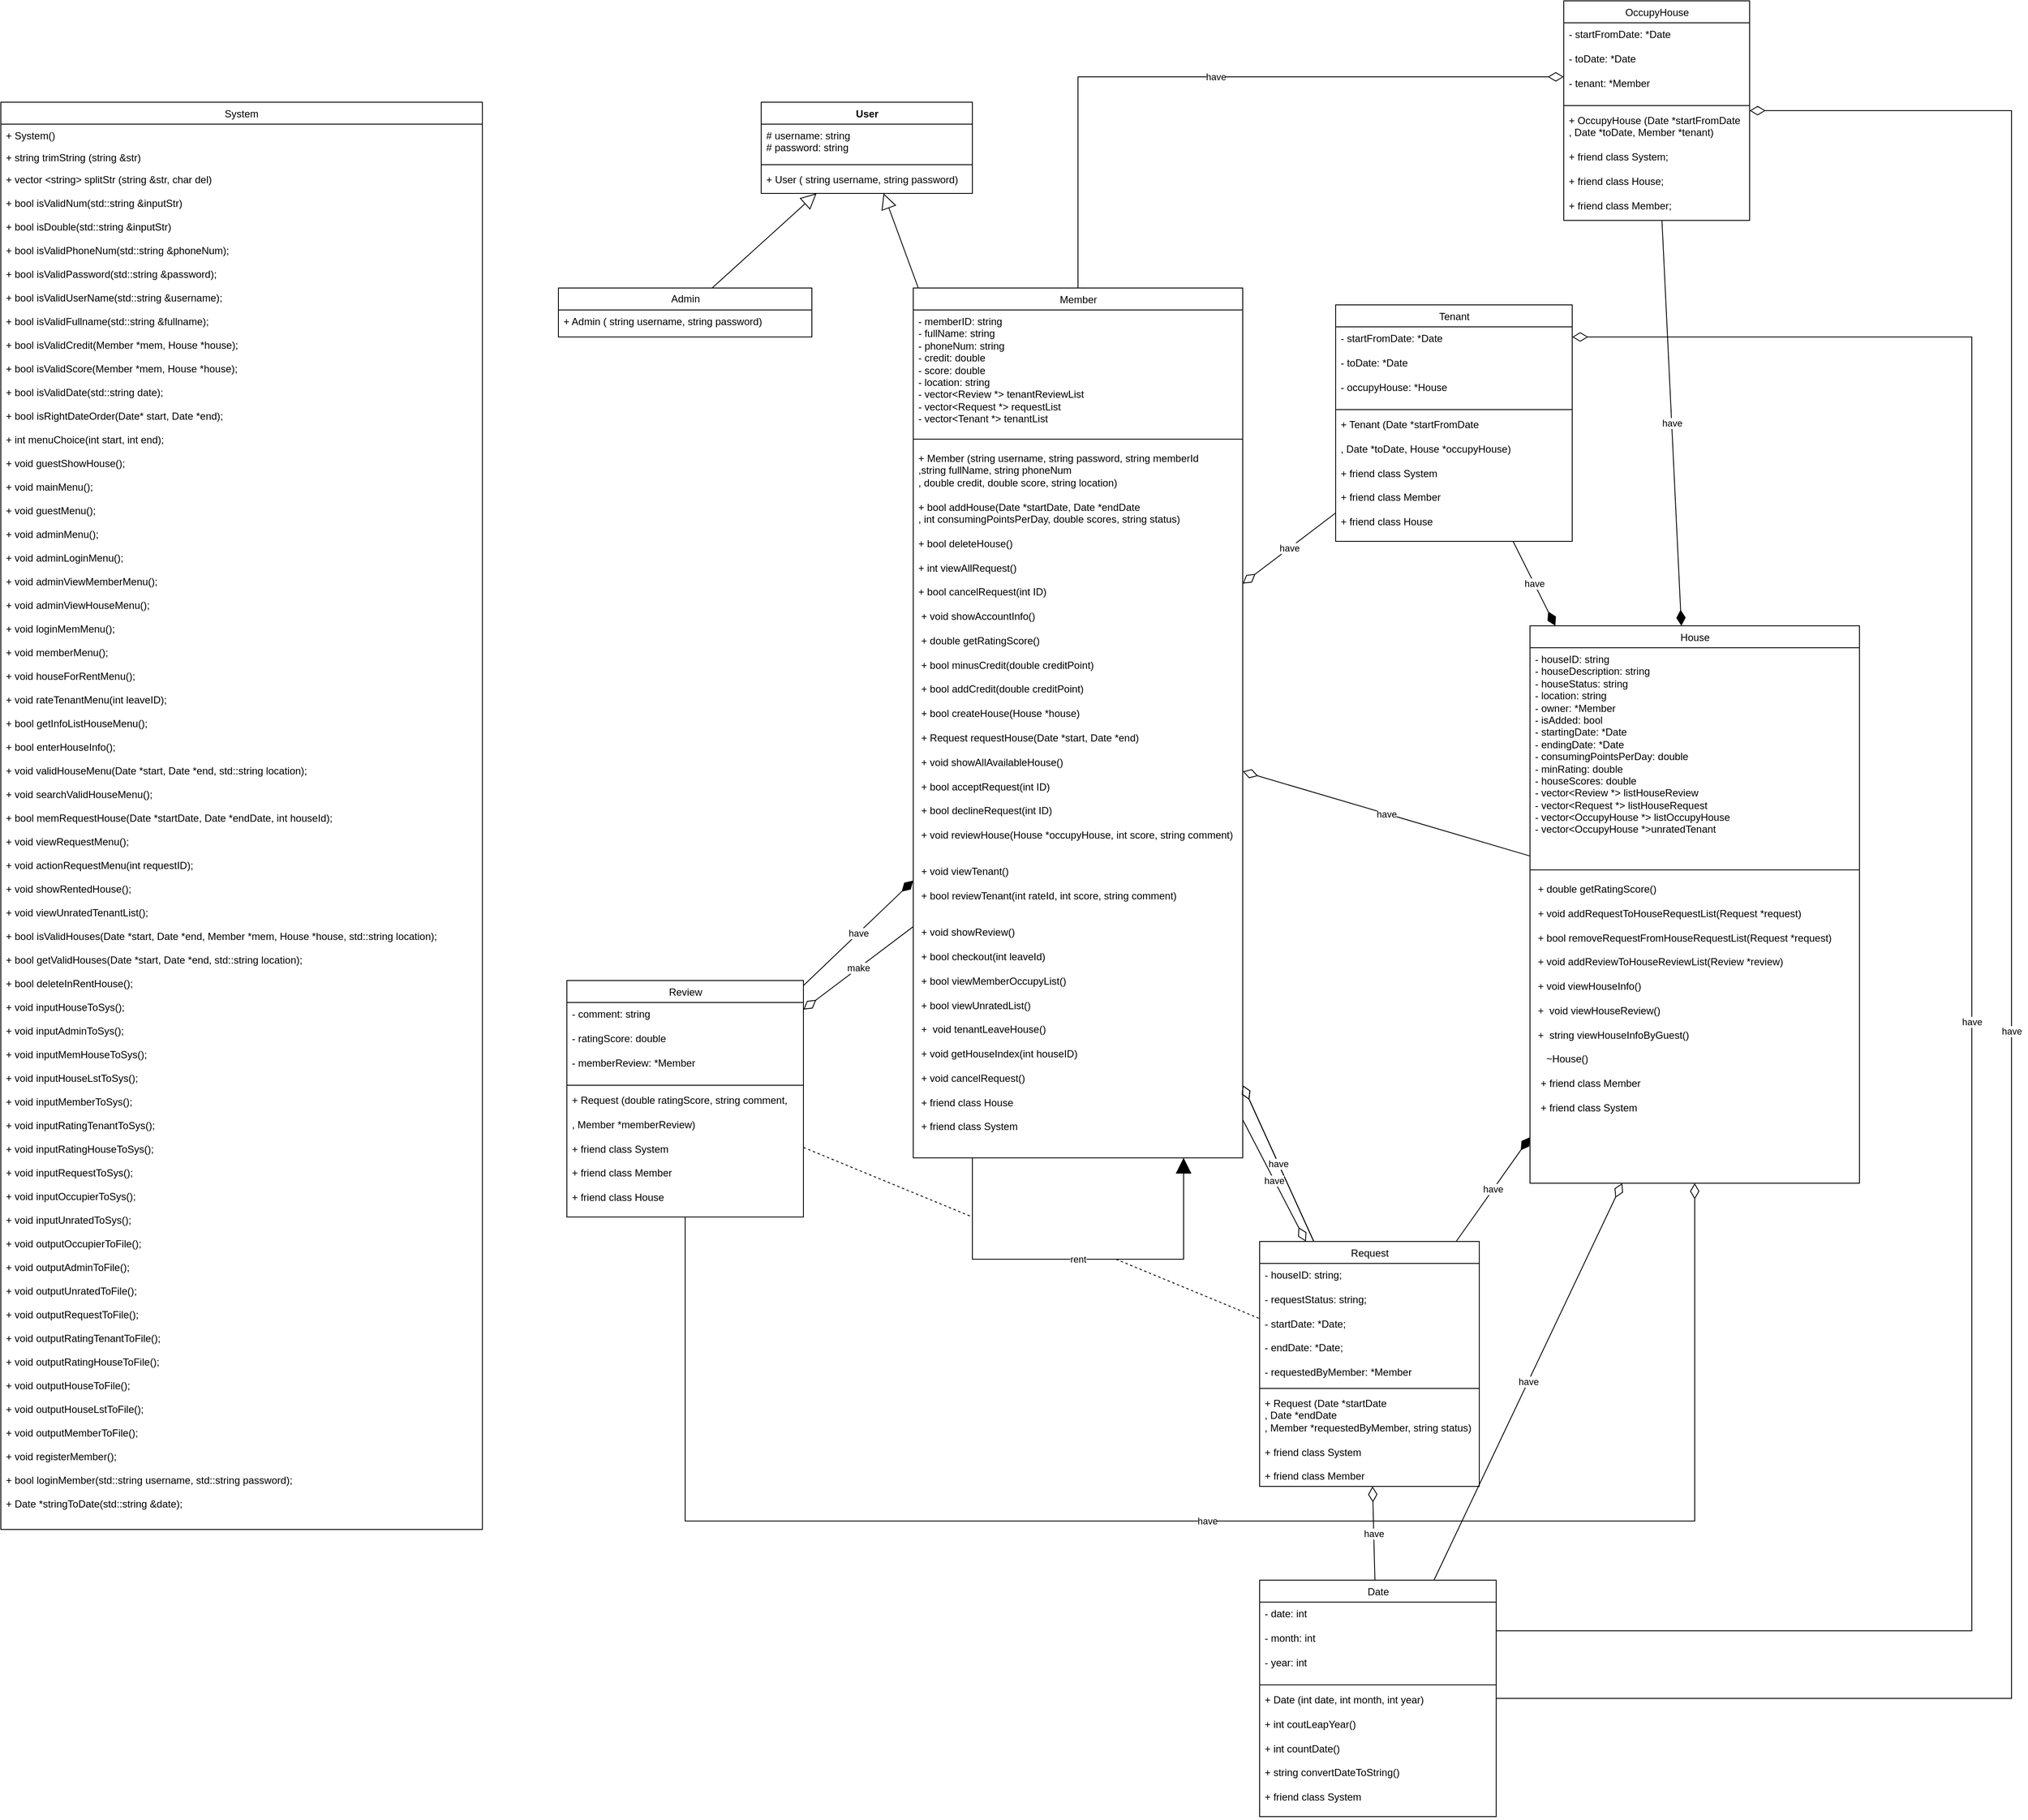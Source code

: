 <mxfile version="20.8.3" type="github">
  <diagram id="IvWxrmxaSUYdP_TkbN_O" name="Page-1">
    <mxGraphModel dx="3263" dy="2160" grid="1" gridSize="10" guides="1" tooltips="1" connect="1" arrows="1" fold="1" page="1" pageScale="1" pageWidth="827" pageHeight="1169" math="0" shadow="0">
      <root>
        <mxCell id="0" />
        <mxCell id="1" parent="0" />
        <mxCell id="14DXW3Pkvmna8Q2ftDXT-10" value="System" style="swimlane;fontStyle=0;childLayout=stackLayout;horizontal=1;startSize=26;fillColor=none;horizontalStack=0;resizeParent=1;resizeParentMax=0;resizeLast=0;collapsible=1;marginBottom=0;" parent="1" vertex="1">
          <mxGeometry x="40" y="260" width="570" height="1690" as="geometry" />
        </mxCell>
        <mxCell id="14DXW3Pkvmna8Q2ftDXT-11" value="+ System()" style="text;strokeColor=none;fillColor=none;align=left;verticalAlign=top;spacingLeft=4;spacingRight=4;overflow=hidden;rotatable=0;points=[[0,0.5],[1,0.5]];portConstraint=eastwest;" parent="14DXW3Pkvmna8Q2ftDXT-10" vertex="1">
          <mxGeometry y="26" width="570" height="26" as="geometry" />
        </mxCell>
        <mxCell id="14DXW3Pkvmna8Q2ftDXT-12" value="+ string trimString (string &amp;str)" style="text;strokeColor=none;fillColor=none;align=left;verticalAlign=top;spacingLeft=4;spacingRight=4;overflow=hidden;rotatable=0;points=[[0,0.5],[1,0.5]];portConstraint=eastwest;" parent="14DXW3Pkvmna8Q2ftDXT-10" vertex="1">
          <mxGeometry y="52" width="570" height="26" as="geometry" />
        </mxCell>
        <mxCell id="14DXW3Pkvmna8Q2ftDXT-13" value="+ vector &lt;string&gt; splitStr (string &amp;str, char del)&#xa;&#xa;+ bool isValidNum(std::string &amp;inputStr) &#xa;&#xa;+ bool isDouble(std::string &amp;inputStr)&#xa;&#xa;+ bool isValidPhoneNum(std::string &amp;phoneNum);&#xa;&#xa;+ bool isValidPassword(std::string &amp;password);&#xa;&#xa;+ bool isValidUserName(std::string &amp;username);&#xa;&#xa;+ bool isValidFullname(std::string &amp;fullname);&#xa;&#xa;+ bool isValidCredit(Member *mem, House *house);&#xa;&#xa;+ bool isValidScore(Member *mem, House *house);&#xa;&#xa;+ bool isValidDate(std::string date);&#xa;&#xa;+ bool isRightDateOrder(Date* start, Date *end);&#xa;&#xa;+ int menuChoice(int start, int end);&#xa;&#xa;+ void guestShowHouse();&#xa;&#xa;+ void mainMenu();&#xa;&#xa;+ void guestMenu();&#xa;&#xa;+ void adminMenu();&#xa;&#xa;+ void adminLoginMenu();&#xa;&#xa;+ void adminViewMemberMenu();&#xa;&#xa;+ void adminViewHouseMenu();&#xa;&#xa;+ void loginMemMenu();&#xa;&#xa;+ void memberMenu();&#xa;&#xa;+ void houseForRentMenu();&#xa;&#xa;+ void rateTenantMenu(int leaveID);&#xa;&#xa;+ bool getInfoListHouseMenu();&#xa;&#xa;+ bool enterHouseInfo();&#xa;&#xa;+ void validHouseMenu(Date *start, Date *end, std::string location);&#xa;&#xa;+ void searchValidHouseMenu();&#xa;&#xa;+ bool memRequestHouse(Date *startDate, Date *endDate, int houseId);&#xa;&#xa;+ void viewRequestMenu();&#xa;&#xa;+ void actionRequestMenu(int requestID);&#xa;&#xa;+ void showRentedHouse();&#xa;&#xa;+ void viewUnratedTenantList();&#xa;&#xa;+ bool isValidHouses(Date *start, Date *end, Member *mem, House *house, std::string location);&#xa;&#xa;+ bool getValidHouses(Date *start, Date *end, std::string location);&#xa;&#xa;+ bool deleteInRentHouse();&#xa;&#xa;+ void inputHouseToSys();&#xa;&#xa;+ void inputAdminToSys();&#xa;&#xa;+ void inputMemHouseToSys();&#xa;&#xa;+ void inputHouseLstToSys();&#xa;&#xa;+ void inputMemberToSys();&#xa;&#xa;+ void inputRatingTenantToSys();&#xa;&#xa;+ void inputRatingHouseToSys();&#xa;&#xa;+ void inputRequestToSys();&#xa;&#xa;+ void inputOccupierToSys();&#xa;&#xa;+ void inputUnratedToSys();&#xa;&#xa;+ void outputOccupierToFile();&#xa;&#xa;+ void outputAdminToFile();&#xa;&#xa;+ void outputUnratedToFile();&#xa;&#xa;+ void outputRequestToFile();&#xa;&#xa;+ void outputRatingTenantToFile();&#xa;&#xa;+ void outputRatingHouseToFile();&#xa;&#xa;+ void outputHouseToFile();&#xa;&#xa;+ void outputHouseLstToFile();&#xa;&#xa;+ void outputMemberToFile();&#xa;&#xa;+ void registerMember();&#xa; &#xa;+ bool loginMember(std::string username, std::string password);&#xa; &#xa;+ Date *stringToDate(std::string &amp;date);&#xa;" style="text;strokeColor=none;fillColor=none;align=left;verticalAlign=top;spacingLeft=4;spacingRight=4;overflow=hidden;rotatable=0;points=[[0,0.5],[1,0.5]];portConstraint=eastwest;" parent="14DXW3Pkvmna8Q2ftDXT-10" vertex="1">
          <mxGeometry y="78" width="570" height="1612" as="geometry" />
        </mxCell>
        <mxCell id="14DXW3Pkvmna8Q2ftDXT-19" value="User" style="swimlane;fontStyle=1;align=center;verticalAlign=top;childLayout=stackLayout;horizontal=1;startSize=26;horizontalStack=0;resizeParent=1;resizeParentMax=0;resizeLast=0;collapsible=1;marginBottom=0;fontColor=none;html=1;" parent="1" vertex="1">
          <mxGeometry x="940" y="260" width="250" height="108" as="geometry" />
        </mxCell>
        <mxCell id="14DXW3Pkvmna8Q2ftDXT-20" value="# username: string&lt;br&gt;# password: string" style="text;strokeColor=none;fillColor=none;align=left;verticalAlign=top;spacingLeft=4;spacingRight=4;overflow=hidden;rotatable=0;points=[[0,0.5],[1,0.5]];portConstraint=eastwest;fontColor=none;html=1;" parent="14DXW3Pkvmna8Q2ftDXT-19" vertex="1">
          <mxGeometry y="26" width="250" height="44" as="geometry" />
        </mxCell>
        <mxCell id="14DXW3Pkvmna8Q2ftDXT-21" value="" style="line;strokeWidth=1;fillColor=none;align=left;verticalAlign=middle;spacingTop=-1;spacingLeft=3;spacingRight=3;rotatable=0;labelPosition=right;points=[];portConstraint=eastwest;strokeColor=inherit;fontColor=none;html=1;" parent="14DXW3Pkvmna8Q2ftDXT-19" vertex="1">
          <mxGeometry y="70" width="250" height="8" as="geometry" />
        </mxCell>
        <mxCell id="14DXW3Pkvmna8Q2ftDXT-22" value="+ User ( string username, string password)" style="text;strokeColor=none;fillColor=none;align=left;verticalAlign=top;spacingLeft=4;spacingRight=4;overflow=hidden;rotatable=0;points=[[0,0.5],[1,0.5]];portConstraint=eastwest;fontColor=none;html=1;" parent="14DXW3Pkvmna8Q2ftDXT-19" vertex="1">
          <mxGeometry y="78" width="250" height="30" as="geometry" />
        </mxCell>
        <mxCell id="14DXW3Pkvmna8Q2ftDXT-30" value="" style="endArrow=block;endSize=16;endFill=0;html=1;rounded=0;fontColor=none;" parent="1" source="14DXW3Pkvmna8Q2ftDXT-32" target="14DXW3Pkvmna8Q2ftDXT-19" edge="1">
          <mxGeometry width="160" relative="1" as="geometry">
            <mxPoint x="840" y="1432.71" as="sourcePoint" />
            <mxPoint x="990" y="1432.71" as="targetPoint" />
          </mxGeometry>
        </mxCell>
        <mxCell id="14DXW3Pkvmna8Q2ftDXT-32" value="Admin" style="swimlane;fontStyle=0;childLayout=stackLayout;horizontal=1;startSize=26;fillColor=none;horizontalStack=0;resizeParent=1;resizeParentMax=0;resizeLast=0;collapsible=1;marginBottom=0;fontColor=none;html=1;" parent="1" vertex="1">
          <mxGeometry x="700" y="480" width="300" height="58" as="geometry" />
        </mxCell>
        <mxCell id="14DXW3Pkvmna8Q2ftDXT-33" value="+ Admin ( string username, string password)" style="text;strokeColor=none;fillColor=none;align=left;verticalAlign=top;spacingLeft=4;spacingRight=4;overflow=hidden;rotatable=0;points=[[0,0.5],[1,0.5]];portConstraint=eastwest;fontColor=none;html=1;" parent="14DXW3Pkvmna8Q2ftDXT-32" vertex="1">
          <mxGeometry y="26" width="300" height="32" as="geometry" />
        </mxCell>
        <mxCell id="14DXW3Pkvmna8Q2ftDXT-40" value="" style="endArrow=block;endSize=16;endFill=0;html=1;rounded=0;fontColor=none;" parent="1" source="14DXW3Pkvmna8Q2ftDXT-41" target="14DXW3Pkvmna8Q2ftDXT-19" edge="1">
          <mxGeometry x="0.001" width="160" relative="1" as="geometry">
            <mxPoint x="1184.26" y="1420.88" as="sourcePoint" />
            <mxPoint x="1260" y="1370" as="targetPoint" />
            <mxPoint as="offset" />
          </mxGeometry>
        </mxCell>
        <mxCell id="14DXW3Pkvmna8Q2ftDXT-41" value="&lt;span style=&quot;font-weight: normal;&quot;&gt;Member&lt;/span&gt;" style="swimlane;fontStyle=1;align=center;verticalAlign=top;childLayout=stackLayout;horizontal=1;startSize=26;horizontalStack=0;resizeParent=1;resizeParentMax=0;resizeLast=0;collapsible=1;marginBottom=0;fontColor=none;html=1;" parent="1" vertex="1">
          <mxGeometry x="1120" y="480" width="390" height="1030" as="geometry" />
        </mxCell>
        <mxCell id="14DXW3Pkvmna8Q2ftDXT-42" value="- memberID: string&lt;br&gt;- fullName: string&lt;br&gt;- phoneNum: string&lt;br&gt;- credit: double&lt;br&gt;- score: double&lt;br&gt;- location: string&lt;br&gt;- vector&amp;lt;Review *&amp;gt; tenantReviewList&lt;br&gt;- vector&amp;lt;Request *&amp;gt; requestList&lt;br&gt;- vector&amp;lt;Tenant *&amp;gt; tenantList" style="text;strokeColor=none;fillColor=none;align=left;verticalAlign=top;spacingLeft=4;spacingRight=4;overflow=hidden;rotatable=0;points=[[0,0.5],[1,0.5]];portConstraint=eastwest;fontColor=none;html=1;" parent="14DXW3Pkvmna8Q2ftDXT-41" vertex="1">
          <mxGeometry y="26" width="390" height="144" as="geometry" />
        </mxCell>
        <mxCell id="14DXW3Pkvmna8Q2ftDXT-43" value="" style="line;strokeWidth=1;fillColor=none;align=left;verticalAlign=middle;spacingTop=-1;spacingLeft=3;spacingRight=3;rotatable=0;labelPosition=right;points=[];portConstraint=eastwest;strokeColor=inherit;fontColor=none;html=1;" parent="14DXW3Pkvmna8Q2ftDXT-41" vertex="1">
          <mxGeometry y="170" width="390" height="18" as="geometry" />
        </mxCell>
        <mxCell id="14DXW3Pkvmna8Q2ftDXT-44" value="+ Member (string username, string password, string memberId&lt;br&gt;,string fullName, string phoneNum&lt;br&gt;, double credit, double score, string location)&lt;br&gt;&lt;br&gt;&lt;div&gt;+ bool addHouse(Date *startDate, Date *endDate&lt;/div&gt;&lt;div&gt;&lt;span style=&quot;background-color: initial;&quot;&gt;, int consumingPointsPerDay, double scores, string status)&lt;/span&gt;&lt;/div&gt;&lt;div&gt;&lt;span style=&quot;background-color: initial;&quot;&gt;&lt;br&gt;&lt;/span&gt;&lt;/div&gt;&lt;div&gt;+ bool deleteHouse()&lt;/div&gt;&lt;div&gt;&lt;br&gt;&lt;/div&gt;&lt;div&gt;+ int viewAllRequest()&lt;/div&gt;&lt;div&gt;&lt;br&gt;&lt;/div&gt;&lt;div&gt;+ bool cancelRequest(int ID)&lt;/div&gt;&lt;div&gt;&lt;br&gt;&lt;/div&gt;&lt;div&gt;&amp;nbsp;+ void showAccountInfo()&lt;/div&gt;&lt;div&gt;&lt;br&gt;&lt;/div&gt;&lt;div&gt;&amp;nbsp;+ double getRatingScore()&lt;/div&gt;&lt;div&gt;&lt;br&gt;&lt;/div&gt;&lt;div&gt;&amp;nbsp;+ bool minusCredit(double creditPoint)&lt;/div&gt;&lt;div&gt;&lt;br&gt;&lt;/div&gt;&lt;div&gt;&amp;nbsp;+ bool addCredit(double creditPoint)&lt;/div&gt;&lt;div&gt;&lt;br&gt;&lt;/div&gt;&lt;div&gt;&amp;nbsp;+ bool createHouse(House *house)&lt;/div&gt;&lt;div&gt;&lt;br&gt;&lt;/div&gt;&lt;div&gt;&amp;nbsp;+ Request requestHouse(Date *start, Date *end)&amp;nbsp;&lt;/div&gt;&lt;div&gt;&lt;br&gt;&lt;/div&gt;&lt;div&gt;&amp;nbsp;+ void showAllAvailableHouse()&lt;/div&gt;&lt;div&gt;&lt;br&gt;&lt;/div&gt;&lt;div&gt;&amp;nbsp;+ bool acceptRequest(int ID)&lt;/div&gt;&lt;div&gt;&lt;br&gt;&lt;/div&gt;&lt;div&gt;&amp;nbsp;+ bool declineRequest(int ID)&lt;/div&gt;&lt;div&gt;&lt;br&gt;&lt;/div&gt;&lt;div&gt;&amp;nbsp;+ void reviewHouse(House *occupyHouse, int score, string comment)&lt;/div&gt;&lt;div&gt;&lt;br&gt;&lt;/div&gt;&lt;div&gt;&lt;br&gt;&lt;/div&gt;&lt;div&gt;&amp;nbsp;+ void viewTenant()&lt;/div&gt;&lt;div&gt;&lt;br&gt;&lt;/div&gt;&lt;div&gt;&amp;nbsp;+ bool reviewTenant(int rateId, int score, string comment)&lt;/div&gt;&lt;div&gt;&lt;br&gt;&lt;/div&gt;&lt;div&gt;&lt;br&gt;&lt;/div&gt;&lt;div&gt;&amp;nbsp;+ void showReview()&lt;/div&gt;&lt;div&gt;&lt;br&gt;&lt;/div&gt;&lt;div&gt;&amp;nbsp;+ bool checkout(int leaveId)&lt;/div&gt;&lt;div&gt;&lt;br&gt;&lt;/div&gt;&lt;div&gt;&amp;nbsp;+ bool viewMemberOccupyList()&lt;/div&gt;&lt;div&gt;&lt;br&gt;&lt;/div&gt;&lt;div&gt;&amp;nbsp;+ bool viewUnratedList()&lt;/div&gt;&lt;div&gt;&lt;span style=&quot;background-color: initial;&quot;&gt;&lt;br&gt;&lt;/span&gt;&lt;/div&gt;&lt;div&gt;&lt;span style=&quot;background-color: initial;&quot;&gt;&amp;nbsp;+&amp;nbsp; void tenantLeaveHouse()&lt;/span&gt;&lt;br&gt;&lt;/div&gt;&lt;div&gt;&lt;br&gt;&lt;/div&gt;&lt;div&gt;&amp;nbsp;+ void getHouseIndex(int houseID)&lt;/div&gt;&lt;div&gt;&lt;br&gt;&lt;/div&gt;&lt;div&gt;&amp;nbsp;+ void cancelRequest()&lt;/div&gt;&lt;div&gt;&amp;nbsp;&lt;/div&gt;&lt;div&gt;&amp;nbsp;+ friend class House&lt;/div&gt;&lt;div&gt;&lt;br&gt;&lt;/div&gt;&lt;div&gt;&amp;nbsp;+ friend class System&lt;/div&gt;&lt;div&gt;&lt;br&gt;&lt;/div&gt;" style="text;strokeColor=none;fillColor=none;align=left;verticalAlign=top;spacingLeft=4;spacingRight=4;overflow=hidden;rotatable=0;points=[[0,0.5],[1,0.5]];portConstraint=eastwest;fontColor=none;html=1;" parent="14DXW3Pkvmna8Q2ftDXT-41" vertex="1">
          <mxGeometry y="188" width="390" height="842" as="geometry" />
        </mxCell>
        <mxCell id="MLoxchNlt-xzZ0AAmb1T-4" value="rent" style="endArrow=block;endSize=16;endFill=1;html=1;rounded=0;fontColor=none;edgeStyle=orthogonalEdgeStyle;elbow=horizontal;" edge="1" parent="14DXW3Pkvmna8Q2ftDXT-41" source="14DXW3Pkvmna8Q2ftDXT-44" target="14DXW3Pkvmna8Q2ftDXT-44">
          <mxGeometry width="160" relative="1" as="geometry">
            <mxPoint x="570" y="1230" as="sourcePoint" />
            <mxPoint x="230" y="1130.002" as="targetPoint" />
            <Array as="points">
              <mxPoint x="70" y="1150" />
            </Array>
          </mxGeometry>
        </mxCell>
        <mxCell id="14DXW3Pkvmna8Q2ftDXT-50" value="&lt;span style=&quot;font-weight: normal;&quot;&gt;OccupyHouse&lt;/span&gt;" style="swimlane;fontStyle=1;align=center;verticalAlign=top;childLayout=stackLayout;horizontal=1;startSize=26;horizontalStack=0;resizeParent=1;resizeParentMax=0;resizeLast=0;collapsible=1;marginBottom=0;fontColor=none;html=1;" parent="1" vertex="1">
          <mxGeometry x="1890" y="140" width="220" height="260" as="geometry" />
        </mxCell>
        <mxCell id="14DXW3Pkvmna8Q2ftDXT-51" value="- startFromDate: *Date&lt;br&gt;&lt;br&gt;- toDate: *Date&lt;br&gt;&lt;br&gt;- tenant: *Member" style="text;strokeColor=none;fillColor=none;align=left;verticalAlign=top;spacingLeft=4;spacingRight=4;overflow=hidden;rotatable=0;points=[[0,0.5],[1,0.5]];portConstraint=eastwest;fontColor=none;html=1;" parent="14DXW3Pkvmna8Q2ftDXT-50" vertex="1">
          <mxGeometry y="26" width="220" height="94" as="geometry" />
        </mxCell>
        <mxCell id="14DXW3Pkvmna8Q2ftDXT-52" value="" style="line;strokeWidth=1;fillColor=none;align=left;verticalAlign=middle;spacingTop=-1;spacingLeft=3;spacingRight=3;rotatable=0;labelPosition=right;points=[];portConstraint=eastwest;strokeColor=inherit;fontColor=none;html=1;" parent="14DXW3Pkvmna8Q2ftDXT-50" vertex="1">
          <mxGeometry y="120" width="220" height="8" as="geometry" />
        </mxCell>
        <mxCell id="14DXW3Pkvmna8Q2ftDXT-53" value="+ OccupyHouse (Date *startFromDate&lt;br&gt;, Date *toDate, Member *tenant)&lt;br&gt;&lt;br&gt;+ friend class System;&lt;br&gt;&lt;br&gt;+ friend class House;&amp;nbsp;&lt;br&gt;&lt;br&gt;+ friend class Member;" style="text;strokeColor=none;fillColor=none;align=left;verticalAlign=top;spacingLeft=4;spacingRight=4;overflow=hidden;rotatable=0;points=[[0,0.5],[1,0.5]];portConstraint=eastwest;fontColor=none;html=1;" parent="14DXW3Pkvmna8Q2ftDXT-50" vertex="1">
          <mxGeometry y="128" width="220" height="132" as="geometry" />
        </mxCell>
        <mxCell id="14DXW3Pkvmna8Q2ftDXT-54" value="&lt;span style=&quot;font-weight: 400;&quot;&gt;Request&lt;/span&gt;" style="swimlane;fontStyle=1;align=center;verticalAlign=top;childLayout=stackLayout;horizontal=1;startSize=26;horizontalStack=0;resizeParent=1;resizeParentMax=0;resizeLast=0;collapsible=1;marginBottom=0;fontColor=none;html=1;" parent="1" vertex="1">
          <mxGeometry x="1530" y="1609" width="260" height="290" as="geometry" />
        </mxCell>
        <mxCell id="14DXW3Pkvmna8Q2ftDXT-55" value="- houseID: string;&lt;br&gt;&lt;br&gt;- requestStatus: string;&lt;br&gt;&lt;br&gt;- startDate: *Date;&lt;br&gt;&lt;br&gt;- endDate: *Date;&lt;br&gt;&lt;br&gt;- requestedByMember: *Member" style="text;strokeColor=none;fillColor=none;align=left;verticalAlign=top;spacingLeft=4;spacingRight=4;overflow=hidden;rotatable=0;points=[[0,0.5],[1,0.5]];portConstraint=eastwest;fontColor=none;html=1;" parent="14DXW3Pkvmna8Q2ftDXT-54" vertex="1">
          <mxGeometry y="26" width="260" height="144" as="geometry" />
        </mxCell>
        <mxCell id="14DXW3Pkvmna8Q2ftDXT-56" value="" style="line;strokeWidth=1;fillColor=none;align=left;verticalAlign=middle;spacingTop=-1;spacingLeft=3;spacingRight=3;rotatable=0;labelPosition=right;points=[];portConstraint=eastwest;strokeColor=inherit;fontColor=none;html=1;" parent="14DXW3Pkvmna8Q2ftDXT-54" vertex="1">
          <mxGeometry y="170" width="260" height="8" as="geometry" />
        </mxCell>
        <mxCell id="14DXW3Pkvmna8Q2ftDXT-57" value="+ Request (Date *startDate&lt;br&gt;, Date *endDate&lt;br&gt;, Member *requestedByMember, string status)&lt;br&gt;&lt;br&gt;+ friend class System&lt;br&gt;&lt;br&gt;+ friend class Member" style="text;strokeColor=none;fillColor=none;align=left;verticalAlign=top;spacingLeft=4;spacingRight=4;overflow=hidden;rotatable=0;points=[[0,0.5],[1,0.5]];portConstraint=eastwest;fontColor=none;html=1;" parent="14DXW3Pkvmna8Q2ftDXT-54" vertex="1">
          <mxGeometry y="178" width="260" height="112" as="geometry" />
        </mxCell>
        <mxCell id="14DXW3Pkvmna8Q2ftDXT-58" value="&lt;span style=&quot;font-weight: 400;&quot;&gt;Review&lt;/span&gt;" style="swimlane;fontStyle=1;align=center;verticalAlign=top;childLayout=stackLayout;horizontal=1;startSize=26;horizontalStack=0;resizeParent=1;resizeParentMax=0;resizeLast=0;collapsible=1;marginBottom=0;fontColor=none;html=1;" parent="1" vertex="1">
          <mxGeometry x="710" y="1300" width="280" height="280" as="geometry" />
        </mxCell>
        <mxCell id="14DXW3Pkvmna8Q2ftDXT-59" value="- comment: string&lt;br&gt;&lt;br&gt;- ratingScore: double&lt;br&gt;&lt;br&gt;- memberReview: *Member" style="text;strokeColor=none;fillColor=none;align=left;verticalAlign=top;spacingLeft=4;spacingRight=4;overflow=hidden;rotatable=0;points=[[0,0.5],[1,0.5]];portConstraint=eastwest;fontColor=none;html=1;" parent="14DXW3Pkvmna8Q2ftDXT-58" vertex="1">
          <mxGeometry y="26" width="280" height="94" as="geometry" />
        </mxCell>
        <mxCell id="14DXW3Pkvmna8Q2ftDXT-60" value="" style="line;strokeWidth=1;fillColor=none;align=left;verticalAlign=middle;spacingTop=-1;spacingLeft=3;spacingRight=3;rotatable=0;labelPosition=right;points=[];portConstraint=eastwest;strokeColor=inherit;fontColor=none;html=1;" parent="14DXW3Pkvmna8Q2ftDXT-58" vertex="1">
          <mxGeometry y="120" width="280" height="8" as="geometry" />
        </mxCell>
        <mxCell id="14DXW3Pkvmna8Q2ftDXT-61" value="+ Request (double ratingScore, string comment,&lt;br&gt;&lt;br&gt;, Member *memberReview)&lt;br&gt;&lt;br&gt;+ friend class System&lt;br&gt;&lt;br&gt;+ friend class Member&lt;br&gt;&lt;br&gt;+ friend class House" style="text;strokeColor=none;fillColor=none;align=left;verticalAlign=top;spacingLeft=4;spacingRight=4;overflow=hidden;rotatable=0;points=[[0,0.5],[1,0.5]];portConstraint=eastwest;fontColor=none;html=1;" parent="14DXW3Pkvmna8Q2ftDXT-58" vertex="1">
          <mxGeometry y="128" width="280" height="152" as="geometry" />
        </mxCell>
        <mxCell id="14DXW3Pkvmna8Q2ftDXT-62" value="&lt;span style=&quot;font-weight: 400;&quot;&gt;Tenant&lt;/span&gt;" style="swimlane;fontStyle=1;align=center;verticalAlign=top;childLayout=stackLayout;horizontal=1;startSize=26;horizontalStack=0;resizeParent=1;resizeParentMax=0;resizeLast=0;collapsible=1;marginBottom=0;fontColor=none;html=1;" parent="1" vertex="1">
          <mxGeometry x="1620" y="500" width="280" height="280" as="geometry" />
        </mxCell>
        <mxCell id="14DXW3Pkvmna8Q2ftDXT-63" value="- startFromDate: *Date&lt;br style=&quot;border-color: var(--border-color);&quot;&gt;&lt;br style=&quot;border-color: var(--border-color);&quot;&gt;- toDate: *Date&lt;br&gt;&lt;br&gt;- occupyHouse: *House" style="text;strokeColor=none;fillColor=none;align=left;verticalAlign=top;spacingLeft=4;spacingRight=4;overflow=hidden;rotatable=0;points=[[0,0.5],[1,0.5]];portConstraint=eastwest;fontColor=none;html=1;" parent="14DXW3Pkvmna8Q2ftDXT-62" vertex="1">
          <mxGeometry y="26" width="280" height="94" as="geometry" />
        </mxCell>
        <mxCell id="14DXW3Pkvmna8Q2ftDXT-64" value="" style="line;strokeWidth=1;fillColor=none;align=left;verticalAlign=middle;spacingTop=-1;spacingLeft=3;spacingRight=3;rotatable=0;labelPosition=right;points=[];portConstraint=eastwest;strokeColor=inherit;fontColor=none;html=1;" parent="14DXW3Pkvmna8Q2ftDXT-62" vertex="1">
          <mxGeometry y="120" width="280" height="8" as="geometry" />
        </mxCell>
        <mxCell id="14DXW3Pkvmna8Q2ftDXT-65" value="+ Tenant (Date *startFromDate&lt;br&gt;&lt;br style=&quot;border-color: var(--border-color);&quot;&gt;, Date *toDate, House *occupyHouse)&lt;br&gt;&lt;br&gt;+ friend class System&lt;br&gt;&lt;br&gt;+ friend class Member&lt;br&gt;&lt;br&gt;+ friend class House" style="text;strokeColor=none;fillColor=none;align=left;verticalAlign=top;spacingLeft=4;spacingRight=4;overflow=hidden;rotatable=0;points=[[0,0.5],[1,0.5]];portConstraint=eastwest;fontColor=none;html=1;" parent="14DXW3Pkvmna8Q2ftDXT-62" vertex="1">
          <mxGeometry y="128" width="280" height="152" as="geometry" />
        </mxCell>
        <mxCell id="14DXW3Pkvmna8Q2ftDXT-70" value="&lt;span style=&quot;font-weight: normal;&quot;&gt;House&lt;/span&gt;" style="swimlane;fontStyle=1;align=center;verticalAlign=top;childLayout=stackLayout;horizontal=1;startSize=26;horizontalStack=0;resizeParent=1;resizeParentMax=0;resizeLast=0;collapsible=1;marginBottom=0;fontColor=none;html=1;" parent="1" vertex="1">
          <mxGeometry x="1850" y="880" width="390" height="660" as="geometry" />
        </mxCell>
        <mxCell id="14DXW3Pkvmna8Q2ftDXT-71" value="- houseID: string&lt;br&gt;- houseDescription: string&lt;br&gt;- houseStatus: string&lt;br&gt;- location: string&lt;br&gt;- owner: *Member&lt;br&gt;- isAdded: bool&lt;br&gt;- startingDate: *Date&lt;br&gt;- endingDate: *Date&lt;br&gt;- consumingPointsPerDay: double&lt;br&gt;- minRating: double&lt;br&gt;- houseScores: double&lt;br&gt;- vector&amp;lt;Review *&amp;gt; listHouseReview&lt;br&gt;- vector&amp;lt;Request *&amp;gt; listHouseRequest&lt;br&gt;- vector&amp;lt;OccupyHouse *&amp;gt; listOccupyHouse&lt;br&gt;- vector&amp;lt;OccupyHouse *&amp;gt;unratedTenant&lt;br style=&quot;border-color: var(--border-color);&quot;&gt;&lt;span style=&quot;border-color: var(--border-color); color: rgba(0, 0, 0, 0); font-family: monospace; font-size: 0px;&quot;&gt;%&lt;/span&gt;&lt;br&gt;&lt;span style=&quot;color: rgba(0, 0, 0, 0); font-family: monospace; font-size: 0px;&quot;&gt;%3CmxGraphModel%3E%3Croot%3E%3CmxCell%20id%3D%220%22%2F%3E%3CmxCell%20id%3D%221%22%20parent%3D%220%22%2F%3E%3CmxCell%20id%3D%222%22%20value%3D%22Member%22%20style%3D%22swimlane%3BfontStyle%3D1%3Balign%3Dcenter%3BverticalAlign%3Dtop%3BchildLayout%3DstackLayout%3Bhorizontal%3D1%3BstartSize%3D26%3BhorizontalStack%3D0%3BresizeParent%3D1%3BresizeParentMax%3D0%3BresizeLast%3D0%3Bcollapsible%3D1%3BmarginBottom%3D0%3BfontColor%3Dnone%3Bhtml%3D1%3B%22%20vertex%3D%221%22%20parent%3D%221%22%3E%3CmxGeometry%20x%3D%221110%22%20y%3D%221360%22%20width%3D%22390%22%20height%3D%221030%22%20as%3D%22geometry%22%2F%3E%3C%2FmxCell%3E%3CmxCell%20id%3D%223%22%20value%3D%22-%20memberID%3A%20string%26lt%3Bbr%26gt%3B-%20fullName%3A%20string%26lt%3Bbr%26gt%3B-%20phoneNum%3A%20string%26lt%3Bbr%26gt%3B-%20credit%3A%20double%26lt%3Bbr%26gt%3B-%20score%3A%20double%26lt%3Bbr%26gt%3B-%20location%3A%20string%26lt%3Bbr%26gt%3B-%20vector%26amp%3Blt%3BReview%20*%26amp%3Bgt%3B%20tenantReviewList%26lt%3Bbr%26gt%3B-%20vector%26amp%3Blt%3BRequest%20*%26amp%3Bgt%3B%20requestList%26lt%3Bbr%26gt%3B-%20vector%26amp%3Blt%3BTenant%20*%26amp%3Bgt%3B%20tenantList%22%20style%3D%22text%3BstrokeColor%3Dnone%3BfillColor%3Dnone%3Balign%3Dleft%3BverticalAlign%3Dtop%3BspacingLeft%3D4%3BspacingRight%3D4%3Boverflow%3Dhidden%3Brotatable%3D0%3Bpoints%3D%5B%5B0%2C0.5%5D%2C%5B1%2C0.5%5D%5D%3BportConstraint%3Deastwest%3BfontColor%3Dnone%3Bhtml%3D1%3B%22%20vertex%3D%221%22%20parent%3D%222%22%3E%3CmxGeometry%20y%3D%2226%22%20width%3D%22390%22%20height%3D%22144%22%20as%3D%22geometry%22%2F%3E%3C%2FmxCell%3E%3CmxCell%20id%3D%224%22%20value%3D%22%22%20style%3D%22line%3BstrokeWidth%3D1%3BfillColor%3Dnone%3Balign%3Dleft%3BverticalAlign%3Dmiddle%3BspacingTop%3D-1%3BspacingLeft%3D3%3BspacingRight%3D3%3Brotatable%3D0%3BlabelPosition%3Dright%3Bpoints%3D%5B%5D%3BportConstraint%3Deastwest%3BstrokeColor%3Dinherit%3BfontColor%3Dnone%3Bhtml%3D1%3B%22%20vertex%3D%221%22%20parent%3D%222%22%3E%3CmxGeometry%20y%3D%22170%22%20width%3D%22390%22%20height%3D%2218%22%20as%3D%22geometry%22%2F%3E%3C%2FmxCell%3E%3CmxCell%20id%3D%225%22%20value%3D%22%2B%20Member%20(string%20username%2C%20string%20password%2C%20string%20memberId%26lt%3Bbr%26gt%3B%2Cstring%20fullName%2C%20string%20phoneNum%26lt%3Bbr%26gt%3B%2C%20double%20credit%2C%20double%20score%2C%20string%20location)%26lt%3Bbr%26gt%3B%26lt%3Bbr%26gt%3B%26lt%3Bdiv%26gt%3B%2B%20bool%20addHouse(Date%20*startDate%2C%20Date%20*endDate%26lt%3B%2Fdiv%26gt%3B%26lt%3Bdiv%26gt%3B%26lt%3Bspan%20style%3D%26quot%3Bbackground-color%3A%20initial%3B%26quot%3B%26gt%3B%2C%20int%20consumingPointsPerDay%2C%20double%20scores%2C%20string%20status)%26lt%3B%2Fspan%26gt%3B%26lt%3B%2Fdiv%26gt%3B%26lt%3Bdiv%26gt%3B%26lt%3Bspan%20style%3D%26quot%3Bbackground-color%3A%20initial%3B%26quot%3B%26gt%3B%26lt%3Bbr%26gt%3B%26lt%3B%2Fspan%26gt%3B%26lt%3B%2Fdiv%26gt%3B%26lt%3Bdiv%26gt%3B%2B%20bool%20deleteHouse()%26lt%3B%2Fdiv%26gt%3B%26lt%3Bdiv%26gt%3B%26lt%3Bbr%26gt%3B%26lt%3B%2Fdiv%26gt%3B%26lt%3Bdiv%26gt%3B%2B%20int%20viewAllRequest()%26lt%3B%2Fdiv%26gt%3B%26lt%3Bdiv%26gt%3B%26lt%3Bbr%26gt%3B%26lt%3B%2Fdiv%26gt%3B%26lt%3Bdiv%26gt%3B%2B%20bool%20cancelRequest(int%20ID)%26lt%3B%2Fdiv%26gt%3B%26lt%3Bdiv%26gt%3B%26lt%3Bbr%26gt%3B%26lt%3B%2Fdiv%26gt%3B%26lt%3Bdiv%26gt%3B%26amp%3Bnbsp%3B%2B%20void%20showAccountInfo()%26lt%3B%2Fdiv%26gt%3B%26lt%3Bdiv%26gt%3B%26lt%3Bbr%26gt%3B%26lt%3B%2Fdiv%26gt%3B%26lt%3Bdiv%26gt%3B%26amp%3Bnbsp%3B%2B%20double%20getRatingScore()%26lt%3B%2Fdiv%26gt%3B%26lt%3Bdiv%26gt%3B%26lt%3Bbr%26gt%3B%26lt%3B%2Fdiv%26gt%3B%26lt%3Bdiv%26gt%3B%26amp%3Bnbsp%3B%2B%20bool%20minusCredit(double%20creditPoint)%26lt%3B%2Fdiv%26gt%3B%26lt%3Bdiv%26gt%3B%26lt%3Bbr%26gt%3B%26lt%3B%2Fdiv%26gt%3B%26lt%3Bdiv%26gt%3B%26amp%3Bnbsp%3B%2B%20bool%20addCredit(double%20creditPoint)%26lt%3B%2Fdiv%26gt%3B%26lt%3Bdiv%26gt%3B%26lt%3Bbr%26gt%3B%26lt%3B%2Fdiv%26gt%3B%26lt%3Bdiv%26gt%3B%26amp%3Bnbsp%3B%2B%20bool%20createHouse(House%20*house)%26lt%3B%2Fdiv%26gt%3B%26lt%3Bdiv%26gt%3B%26lt%3Bbr%26gt%3B%26lt%3B%2Fdiv%26gt%3B%26lt%3Bdiv%26gt%3B%26amp%3Bnbsp%3B%2B%20Request%20requestHouse(Date%20*start%2C%20Date%20*end)%26amp%3Bnbsp%3B%26lt%3B%2Fdiv%26gt%3B%26lt%3Bdiv%26gt%3B%26lt%3Bbr%26gt%3B%26lt%3B%2Fdiv%26gt%3B%26lt%3Bdiv%26gt%3B%26amp%3Bnbsp%3B%2B%20void%20showAllAvailableHouse()%26lt%3B%2Fdiv%26gt%3B%26lt%3Bdiv%26gt%3B%26lt%3Bbr%26gt%3B%26lt%3B%2Fdiv%26gt%3B%26lt%3Bdiv%26gt%3B%26amp%3Bnbsp%3B%2B%20bool%20acceptRequest(int%20ID)%26lt%3B%2Fdiv%26gt%3B%26lt%3Bdiv%26gt%3B%26lt%3Bbr%26gt%3B%26lt%3B%2Fdiv%26gt%3B%26lt%3Bdiv%26gt%3B%26amp%3Bnbsp%3B%2B%20bool%20declineRequest(int%20ID)%26lt%3B%2Fdiv%26gt%3B%26lt%3Bdiv%26gt%3B%26lt%3Bbr%26gt%3B%26lt%3B%2Fdiv%26gt%3B%26lt%3Bdiv%26gt%3B%26amp%3Bnbsp%3B%2B%20void%20reviewHouse(House%20*occupyHouse%2C%20int%20score%2C%20string%20comment)%26lt%3B%2Fdiv%26gt%3B%26lt%3Bdiv%26gt%3B%26lt%3Bbr%26gt%3B%26lt%3B%2Fdiv%26gt%3B%26lt%3Bdiv%26gt%3B%26lt%3Bbr%26gt%3B%26lt%3B%2Fdiv%26gt%3B%26lt%3Bdiv%26gt%3B%26amp%3Bnbsp%3B%2B%20void%20viewTenant()%26lt%3B%2Fdiv%26gt%3B%26lt%3Bdiv%26gt%3B%26lt%3Bbr%26gt%3B%26lt%3B%2Fdiv%26gt%3B%26lt%3Bdiv%26gt%3B%26amp%3Bnbsp%3B%2B%20bool%20reviewTenant(int%20rateId%2C%20int%20score%2C%20string%20comment)%26lt%3B%2Fdiv%26gt%3B%26lt%3Bdiv%26gt%3B%26lt%3Bbr%26gt%3B%26lt%3B%2Fdiv%26gt%3B%26lt%3Bdiv%26gt%3B%26lt%3Bbr%26gt%3B%26lt%3B%2Fdiv%26gt%3B%26lt%3Bdiv%26gt%3B%26amp%3Bnbsp%3B%2B%20void%20showReview()%26lt%3B%2Fdiv%26gt%3B%26lt%3Bdiv%26gt%3B%26lt%3Bbr%26gt%3B%26lt%3B%2Fdiv%26gt%3B%26lt%3Bdiv%26gt%3B%26amp%3Bnbsp%3B%2B%20bool%20checkout(int%20leaveId)%26lt%3B%2Fdiv%26gt%3B%26lt%3Bdiv%26gt%3B%26lt%3Bbr%26gt%3B%26lt%3B%2Fdiv%26gt%3B%26lt%3Bdiv%26gt%3B%26amp%3Bnbsp%3B%2B%20bool%20viewMemberOccupyList()%26lt%3B%2Fdiv%26gt%3B%26lt%3Bdiv%26gt%3B%26lt%3Bbr%26gt%3B%26lt%3B%2Fdiv%26gt%3B%26lt%3Bdiv%26gt%3B%26amp%3Bnbsp%3B%2B%20bool%20viewUnratedList()%26lt%3B%2Fdiv%26gt%3B%26lt%3Bdiv%26gt%3B%26lt%3Bspan%20style%3D%26quot%3Bbackground-color%3A%20initial%3B%26quot%3B%26gt%3B%26lt%3Bbr%26gt%3B%26lt%3B%2Fspan%26gt%3B%26lt%3B%2Fdiv%26gt%3B%26lt%3Bdiv%26gt%3B%26lt%3Bspan%20style%3D%26quot%3Bbackground-color%3A%20initial%3B%26quot%3B%26gt%3B%26amp%3Bnbsp%3B%2B%26amp%3Bnbsp%3B%20void%20tenantLeaveHouse()%26lt%3B%2Fspan%26gt%3B%26lt%3Bbr%26gt%3B%26lt%3B%2Fdiv%26gt%3B%26lt%3Bdiv%26gt%3B%26lt%3Bbr%26gt%3B%26lt%3B%2Fdiv%26gt%3B%26lt%3Bdiv%26gt%3B%26amp%3Bnbsp%3B%2B%20void%20getHouseIndex(int%20houseID)%26lt%3B%2Fdiv%26gt%3B%26lt%3Bdiv%26gt%3B%26lt%3Bbr%26gt%3B%26lt%3B%2Fdiv%26gt%3B%26lt%3Bdiv%26gt%3B%26amp%3Bnbsp%3B%2B%20void%20cancelRequest()%26lt%3B%2Fdiv%26gt%3B%26lt%3Bdiv%26gt%3B%26amp%3Bnbsp%3B%26lt%3B%2Fdiv%26gt%3B%26lt%3Bdiv%26gt%3B%26amp%3Bnbsp%3B%2B%20friend%20class%20House%26lt%3B%2Fdiv%26gt%3B%26lt%3Bdiv%26gt%3B%26lt%3Bbr%26gt%3B%26lt%3B%2Fdiv%26gt%3B%26lt%3Bdiv%26gt%3B%26amp%3Bnbsp%3B%2B%20friend%20class%20System%26lt%3B%2Fdiv%26gt%3B%26lt%3Bdiv%26gt%3B%26lt%3Bbr%26gt%3B%26lt%3B%2Fdiv%26gt%3B%22%20style%3D%22text%3BstrokeColor%3Dnone%3BfillColor%3Dnone%3Balign%3Dleft%3BverticalAlign%3Dtop%3BspacingLeft%3D4%3BspacingRight%3D4%3Boverflow%3Dhidden%3Brotatable%3D0%3Bpoints%3D%5B%5B0%2C0.5%5D%2C%5B1%2C0.5%5D%5D%3BportConstraint%3Deastwest%3BfontColor%3Dnone%3Bhtml%3D1%3B%22%20vertex%3D%221%22%20parent%3D%222%22%3E%3CmxGeometry%20y%3D%22188%22%20width%3D%22390%22%20height%3D%22842%22%20as%3D%22geometry%22%2F%3E%3C%2FmxCell%3E%3C%2Froot%3E%3C%2FmxGraphModel%3E&lt;/span&gt;" style="text;strokeColor=none;fillColor=none;align=left;verticalAlign=top;spacingLeft=4;spacingRight=4;overflow=hidden;rotatable=0;points=[[0,0.5],[1,0.5]];portConstraint=eastwest;fontColor=none;html=1;" parent="14DXW3Pkvmna8Q2ftDXT-70" vertex="1">
          <mxGeometry y="26" width="390" height="254" as="geometry" />
        </mxCell>
        <mxCell id="14DXW3Pkvmna8Q2ftDXT-72" value="" style="line;strokeWidth=1;fillColor=none;align=left;verticalAlign=middle;spacingTop=-1;spacingLeft=3;spacingRight=3;rotatable=0;labelPosition=right;points=[];portConstraint=eastwest;strokeColor=inherit;fontColor=none;html=1;" parent="14DXW3Pkvmna8Q2ftDXT-70" vertex="1">
          <mxGeometry y="280" width="390" height="18" as="geometry" />
        </mxCell>
        <mxCell id="14DXW3Pkvmna8Q2ftDXT-73" value="&lt;div&gt;&amp;nbsp;+ double getRatingScore()&lt;/div&gt;&lt;div&gt;&lt;br&gt;&lt;/div&gt;&lt;div&gt;&amp;nbsp;+ void addRequestToHouseRequestList(Request *request)&lt;/div&gt;&lt;div&gt;&lt;br&gt;&lt;/div&gt;&lt;div&gt;&amp;nbsp;+ bool removeRequestFromHouseRequestList(Request *request)&lt;/div&gt;&lt;div&gt;&lt;br&gt;&lt;/div&gt;&lt;div&gt;&amp;nbsp;+ void addReviewToHouseReviewList(Review *review)&lt;/div&gt;&lt;div&gt;&lt;br&gt;&lt;/div&gt;&lt;div&gt;&amp;nbsp;+ void viewHouseInfo()&lt;/div&gt;&lt;div&gt;&lt;br&gt;&lt;/div&gt;&lt;div&gt;&amp;nbsp;+&amp;nbsp; void viewHouseReview()&lt;/div&gt;&lt;div&gt;&lt;br&gt;&lt;/div&gt;&lt;div&gt;&amp;nbsp;+&amp;nbsp; string viewHouseInfoByGuest()&lt;/div&gt;&lt;div&gt;&amp;nbsp; &amp;nbsp;&lt;/div&gt;&lt;div&gt;&amp;nbsp; &amp;nbsp; ~House()&lt;/div&gt;&lt;div&gt;&lt;br&gt;&lt;/div&gt;&lt;div&gt;&amp;nbsp; + friend class Member&lt;/div&gt;&lt;div&gt;&lt;br&gt;&lt;/div&gt;&lt;div&gt;&amp;nbsp; + friend class System&lt;/div&gt;" style="text;strokeColor=none;fillColor=none;align=left;verticalAlign=top;spacingLeft=4;spacingRight=4;overflow=hidden;rotatable=0;points=[[0,0.5],[1,0.5]];portConstraint=eastwest;fontColor=none;html=1;" parent="14DXW3Pkvmna8Q2ftDXT-70" vertex="1">
          <mxGeometry y="298" width="390" height="362" as="geometry" />
        </mxCell>
        <mxCell id="14DXW3Pkvmna8Q2ftDXT-75" value="&lt;span style=&quot;font-weight: 400;&quot;&gt;Date&lt;/span&gt;" style="swimlane;fontStyle=1;align=center;verticalAlign=top;childLayout=stackLayout;horizontal=1;startSize=26;horizontalStack=0;resizeParent=1;resizeParentMax=0;resizeLast=0;collapsible=1;marginBottom=0;fontColor=none;html=1;" parent="1" vertex="1">
          <mxGeometry x="1530" y="2010" width="280" height="280" as="geometry" />
        </mxCell>
        <mxCell id="14DXW3Pkvmna8Q2ftDXT-76" value="- date: int&lt;br style=&quot;border-color: var(--border-color);&quot;&gt;&lt;br style=&quot;border-color: var(--border-color);&quot;&gt;- month: int&lt;br&gt;&lt;br&gt;- year: int" style="text;strokeColor=none;fillColor=none;align=left;verticalAlign=top;spacingLeft=4;spacingRight=4;overflow=hidden;rotatable=0;points=[[0,0.5],[1,0.5]];portConstraint=eastwest;fontColor=none;html=1;" parent="14DXW3Pkvmna8Q2ftDXT-75" vertex="1">
          <mxGeometry y="26" width="280" height="94" as="geometry" />
        </mxCell>
        <mxCell id="14DXW3Pkvmna8Q2ftDXT-77" value="" style="line;strokeWidth=1;fillColor=none;align=left;verticalAlign=middle;spacingTop=-1;spacingLeft=3;spacingRight=3;rotatable=0;labelPosition=right;points=[];portConstraint=eastwest;strokeColor=inherit;fontColor=none;html=1;" parent="14DXW3Pkvmna8Q2ftDXT-75" vertex="1">
          <mxGeometry y="120" width="280" height="8" as="geometry" />
        </mxCell>
        <mxCell id="14DXW3Pkvmna8Q2ftDXT-78" value="+ Date (int date, int month, int year)&lt;br&gt;&lt;br&gt;+ int coutLeapYear()&lt;br&gt;&lt;br&gt;+ int countDate()&lt;br&gt;&lt;br&gt;+ string convertDateToString()&lt;br&gt;&lt;br&gt;+ friend class System&lt;br&gt;" style="text;strokeColor=none;fillColor=none;align=left;verticalAlign=top;spacingLeft=4;spacingRight=4;overflow=hidden;rotatable=0;points=[[0,0.5],[1,0.5]];portConstraint=eastwest;fontColor=none;html=1;" parent="14DXW3Pkvmna8Q2ftDXT-75" vertex="1">
          <mxGeometry y="128" width="280" height="152" as="geometry" />
        </mxCell>
        <mxCell id="MLoxchNlt-xzZ0AAmb1T-3" value="have" style="endArrow=diamondThin;endSize=16;endFill=0;html=1;rounded=0;fontColor=none;" edge="1" parent="1" source="14DXW3Pkvmna8Q2ftDXT-70" target="14DXW3Pkvmna8Q2ftDXT-41">
          <mxGeometry width="160" relative="1" as="geometry">
            <mxPoint x="1570" y="1030" as="sourcePoint" />
            <mxPoint x="1730" y="1030" as="targetPoint" />
          </mxGeometry>
        </mxCell>
        <mxCell id="MLoxchNlt-xzZ0AAmb1T-6" value="" style="endArrow=none;endSize=12;dashed=1;html=1;rounded=0;fontColor=none;endFill=0;" edge="1" parent="1" target="14DXW3Pkvmna8Q2ftDXT-54">
          <mxGeometry width="160" relative="1" as="geometry">
            <mxPoint x="1360" y="1630" as="sourcePoint" />
            <mxPoint x="1430" y="1730" as="targetPoint" />
          </mxGeometry>
        </mxCell>
        <mxCell id="MLoxchNlt-xzZ0AAmb1T-7" value="have" style="endArrow=diamondThin;endSize=16;endFill=1;html=1;rounded=0;fontColor=none;" edge="1" parent="1" source="14DXW3Pkvmna8Q2ftDXT-54" target="14DXW3Pkvmna8Q2ftDXT-70">
          <mxGeometry width="160" relative="1" as="geometry">
            <mxPoint x="1830" y="1320.138" as="sourcePoint" />
            <mxPoint x="1490" y="1220.002" as="targetPoint" />
          </mxGeometry>
        </mxCell>
        <mxCell id="MLoxchNlt-xzZ0AAmb1T-8" value="have" style="endArrow=diamondThin;endSize=16;endFill=0;html=1;rounded=0;fontColor=none;" edge="1" parent="1" source="14DXW3Pkvmna8Q2ftDXT-54" target="14DXW3Pkvmna8Q2ftDXT-41">
          <mxGeometry width="160" relative="1" as="geometry">
            <mxPoint x="1619.999" y="1553.47" as="sourcePoint" />
            <mxPoint x="1707.38" y="1430.002" as="targetPoint" />
          </mxGeometry>
        </mxCell>
        <mxCell id="MLoxchNlt-xzZ0AAmb1T-9" value="have" style="endArrow=diamondThin;endSize=16;endFill=1;html=1;rounded=0;fontColor=none;" edge="1" parent="1" source="14DXW3Pkvmna8Q2ftDXT-58" target="14DXW3Pkvmna8Q2ftDXT-41">
          <mxGeometry width="160" relative="1" as="geometry">
            <mxPoint x="1724.091" y="982.5" as="sourcePoint" />
            <mxPoint x="1640" y="797.5" as="targetPoint" />
          </mxGeometry>
        </mxCell>
        <mxCell id="MLoxchNlt-xzZ0AAmb1T-10" value="have" style="endArrow=diamondThin;endSize=16;endFill=0;html=1;rounded=0;fontColor=none;" edge="1" parent="1" source="14DXW3Pkvmna8Q2ftDXT-62">
          <mxGeometry width="160" relative="1" as="geometry">
            <mxPoint x="1850.0" y="930.138" as="sourcePoint" />
            <mxPoint x="1510.0" y="830.002" as="targetPoint" />
          </mxGeometry>
        </mxCell>
        <mxCell id="MLoxchNlt-xzZ0AAmb1T-11" value="have" style="endArrow=diamondThin;endSize=16;endFill=0;html=1;rounded=0;fontColor=none;" edge="1" parent="1" source="14DXW3Pkvmna8Q2ftDXT-54" target="14DXW3Pkvmna8Q2ftDXT-41">
          <mxGeometry width="160" relative="1" as="geometry">
            <mxPoint x="1734.091" y="1510" as="sourcePoint" />
            <mxPoint x="1650.0" y="1325.0" as="targetPoint" />
          </mxGeometry>
        </mxCell>
        <mxCell id="MLoxchNlt-xzZ0AAmb1T-12" value="" style="endArrow=none;endSize=12;dashed=1;html=1;rounded=0;fontColor=none;endFill=0;" edge="1" parent="1" source="14DXW3Pkvmna8Q2ftDXT-58">
          <mxGeometry width="160" relative="1" as="geometry">
            <mxPoint x="1020.0" y="1620" as="sourcePoint" />
            <mxPoint x="1190" y="1580" as="targetPoint" />
          </mxGeometry>
        </mxCell>
        <mxCell id="MLoxchNlt-xzZ0AAmb1T-13" value="have" style="endArrow=diamondThin;endSize=16;endFill=1;html=1;rounded=0;fontColor=none;" edge="1" parent="1" source="14DXW3Pkvmna8Q2ftDXT-50" target="14DXW3Pkvmna8Q2ftDXT-70">
          <mxGeometry width="160" relative="1" as="geometry">
            <mxPoint x="2470.0" y="910.138" as="sourcePoint" />
            <mxPoint x="2130.0" y="810.002" as="targetPoint" />
          </mxGeometry>
        </mxCell>
        <mxCell id="MLoxchNlt-xzZ0AAmb1T-14" value="have" style="endArrow=diamondThin;endSize=16;endFill=0;html=1;rounded=0;fontColor=none;edgeStyle=orthogonalEdgeStyle;" edge="1" parent="1" source="14DXW3Pkvmna8Q2ftDXT-58" target="14DXW3Pkvmna8Q2ftDXT-73">
          <mxGeometry width="160" relative="1" as="geometry">
            <mxPoint x="1890" y="1970" as="sourcePoint" />
            <mxPoint x="1720" y="1410" as="targetPoint" />
            <Array as="points">
              <mxPoint x="850" y="1940" />
              <mxPoint x="2045" y="1940" />
            </Array>
          </mxGeometry>
        </mxCell>
        <mxCell id="MLoxchNlt-xzZ0AAmb1T-15" value="make" style="endArrow=diamondThin;endSize=16;endFill=0;html=1;rounded=0;fontColor=none;" edge="1" parent="1" source="14DXW3Pkvmna8Q2ftDXT-44" target="14DXW3Pkvmna8Q2ftDXT-58">
          <mxGeometry width="160" relative="1" as="geometry">
            <mxPoint x="1114.091" y="1485" as="sourcePoint" />
            <mxPoint x="1030" y="1300.0" as="targetPoint" />
          </mxGeometry>
        </mxCell>
        <mxCell id="MLoxchNlt-xzZ0AAmb1T-16" value="have" style="endArrow=diamondThin;endSize=16;endFill=1;html=1;rounded=0;fontColor=none;" edge="1" parent="1" source="14DXW3Pkvmna8Q2ftDXT-62" target="14DXW3Pkvmna8Q2ftDXT-70">
          <mxGeometry width="160" relative="1" as="geometry">
            <mxPoint x="1580" y="1034.412" as="sourcePoint" />
            <mxPoint x="1710" y="910.003" as="targetPoint" />
          </mxGeometry>
        </mxCell>
        <mxCell id="MLoxchNlt-xzZ0AAmb1T-17" value="have" style="endArrow=diamondThin;endSize=16;endFill=0;html=1;rounded=0;fontColor=none;edgeStyle=orthogonalEdgeStyle;" edge="1" parent="1" source="14DXW3Pkvmna8Q2ftDXT-41" target="14DXW3Pkvmna8Q2ftDXT-50">
          <mxGeometry width="160" relative="1" as="geometry">
            <mxPoint x="1560" y="280" as="sourcePoint" />
            <mxPoint x="1610" y="380" as="targetPoint" />
            <Array as="points">
              <mxPoint x="1315" y="230" />
            </Array>
          </mxGeometry>
        </mxCell>
        <mxCell id="MLoxchNlt-xzZ0AAmb1T-18" value="have" style="endArrow=diamondThin;endSize=16;endFill=0;html=1;rounded=0;fontColor=none;" edge="1" parent="1" source="14DXW3Pkvmna8Q2ftDXT-44" target="14DXW3Pkvmna8Q2ftDXT-54">
          <mxGeometry width="160" relative="1" as="geometry">
            <mxPoint x="1720" y="1456.401" as="sourcePoint" />
            <mxPoint x="1610.0" y="1540.002" as="targetPoint" />
          </mxGeometry>
        </mxCell>
        <mxCell id="MLoxchNlt-xzZ0AAmb1T-21" value="have" style="endArrow=diamondThin;endSize=16;endFill=0;html=1;rounded=0;fontColor=none;" edge="1" parent="1" source="14DXW3Pkvmna8Q2ftDXT-75" target="14DXW3Pkvmna8Q2ftDXT-54">
          <mxGeometry width="160" relative="1" as="geometry">
            <mxPoint x="860" y="1870" as="sourcePoint" />
            <mxPoint x="2055" y="1830" as="targetPoint" />
          </mxGeometry>
        </mxCell>
        <mxCell id="MLoxchNlt-xzZ0AAmb1T-22" value="have" style="endArrow=diamondThin;endSize=16;endFill=0;html=1;rounded=0;fontColor=none;" edge="1" parent="1" source="14DXW3Pkvmna8Q2ftDXT-75" target="14DXW3Pkvmna8Q2ftDXT-73">
          <mxGeometry width="160" relative="1" as="geometry">
            <mxPoint x="2192.805" y="1951" as="sourcePoint" />
            <mxPoint x="2190.002" y="1840" as="targetPoint" />
          </mxGeometry>
        </mxCell>
        <mxCell id="MLoxchNlt-xzZ0AAmb1T-23" value="have" style="endArrow=diamondThin;endSize=16;endFill=0;html=1;rounded=0;fontColor=none;edgeStyle=orthogonalEdgeStyle;" edge="1" parent="1" source="14DXW3Pkvmna8Q2ftDXT-75" target="14DXW3Pkvmna8Q2ftDXT-50">
          <mxGeometry width="160" relative="1" as="geometry">
            <mxPoint x="2120" y="1910" as="sourcePoint" />
            <mxPoint x="2170.002" y="1788" as="targetPoint" />
            <Array as="points">
              <mxPoint x="2420" y="2150" />
              <mxPoint x="2420" y="270" />
            </Array>
          </mxGeometry>
        </mxCell>
        <mxCell id="MLoxchNlt-xzZ0AAmb1T-24" value="have" style="endArrow=diamondThin;endSize=16;endFill=0;html=1;rounded=0;fontColor=none;edgeStyle=orthogonalEdgeStyle;" edge="1" parent="1" source="14DXW3Pkvmna8Q2ftDXT-75" target="14DXW3Pkvmna8Q2ftDXT-62">
          <mxGeometry width="160" relative="1" as="geometry">
            <mxPoint x="1763" y="2418" as="sourcePoint" />
            <mxPoint x="2063" y="538" as="targetPoint" />
            <Array as="points">
              <mxPoint x="2373" y="2070" />
              <mxPoint x="2373" y="538" />
            </Array>
          </mxGeometry>
        </mxCell>
      </root>
    </mxGraphModel>
  </diagram>
</mxfile>
